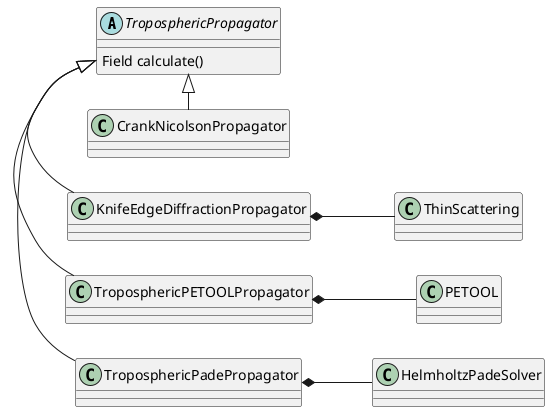 @startuml
left to right direction

abstract class TroposphericPropagator {
Field calculate()
}

class TroposphericPadePropagator {

}

TroposphericPropagator <|- TroposphericPadePropagator
TroposphericPropagator <|- TroposphericPETOOLPropagator
TroposphericPropagator <|- KnifeEdgeDiffractionPropagator
TroposphericPropagator <|- CrankNicolsonPropagator

TroposphericPadePropagator *-- HelmholtzPadeSolver
KnifeEdgeDiffractionPropagator *-- ThinScattering
TroposphericPETOOLPropagator *-- PETOOL

@enduml